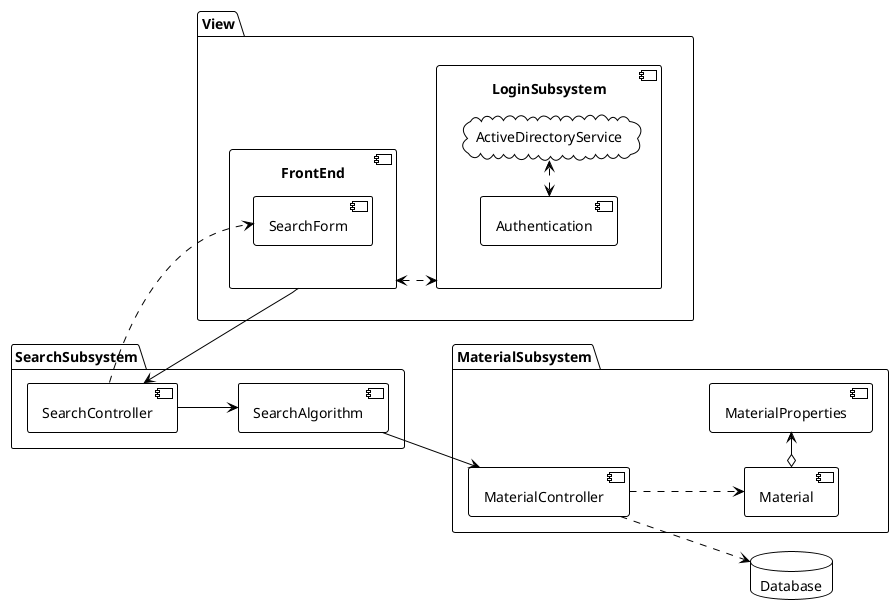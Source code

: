 @startuml
!theme plain

left to right direction
package View {
    component LoginSubsystem {
        component Authentication
        cloud ActiveDirectoryService
    }
    component FrontEnd {
        component SearchForm
    }
}

package SearchSubsystem {
    component SearchController
    component SearchAlgorithm
}

package MaterialSubsystem {
    component MaterialController
    component Material
    component MaterialProperties
}

database "Database" as DB


FrontEnd -l-> SearchController
Authentication <.> ActiveDirectoryService
FrontEnd <..> LoginSubsystem

SearchController -d-> SearchAlgorithm
SearchAlgorithm -d-> MaterialController
SearchController ..> SearchForm

MaterialController .d.> DB
MaterialController ..> Material
Material o-> MaterialProperties

@enduml